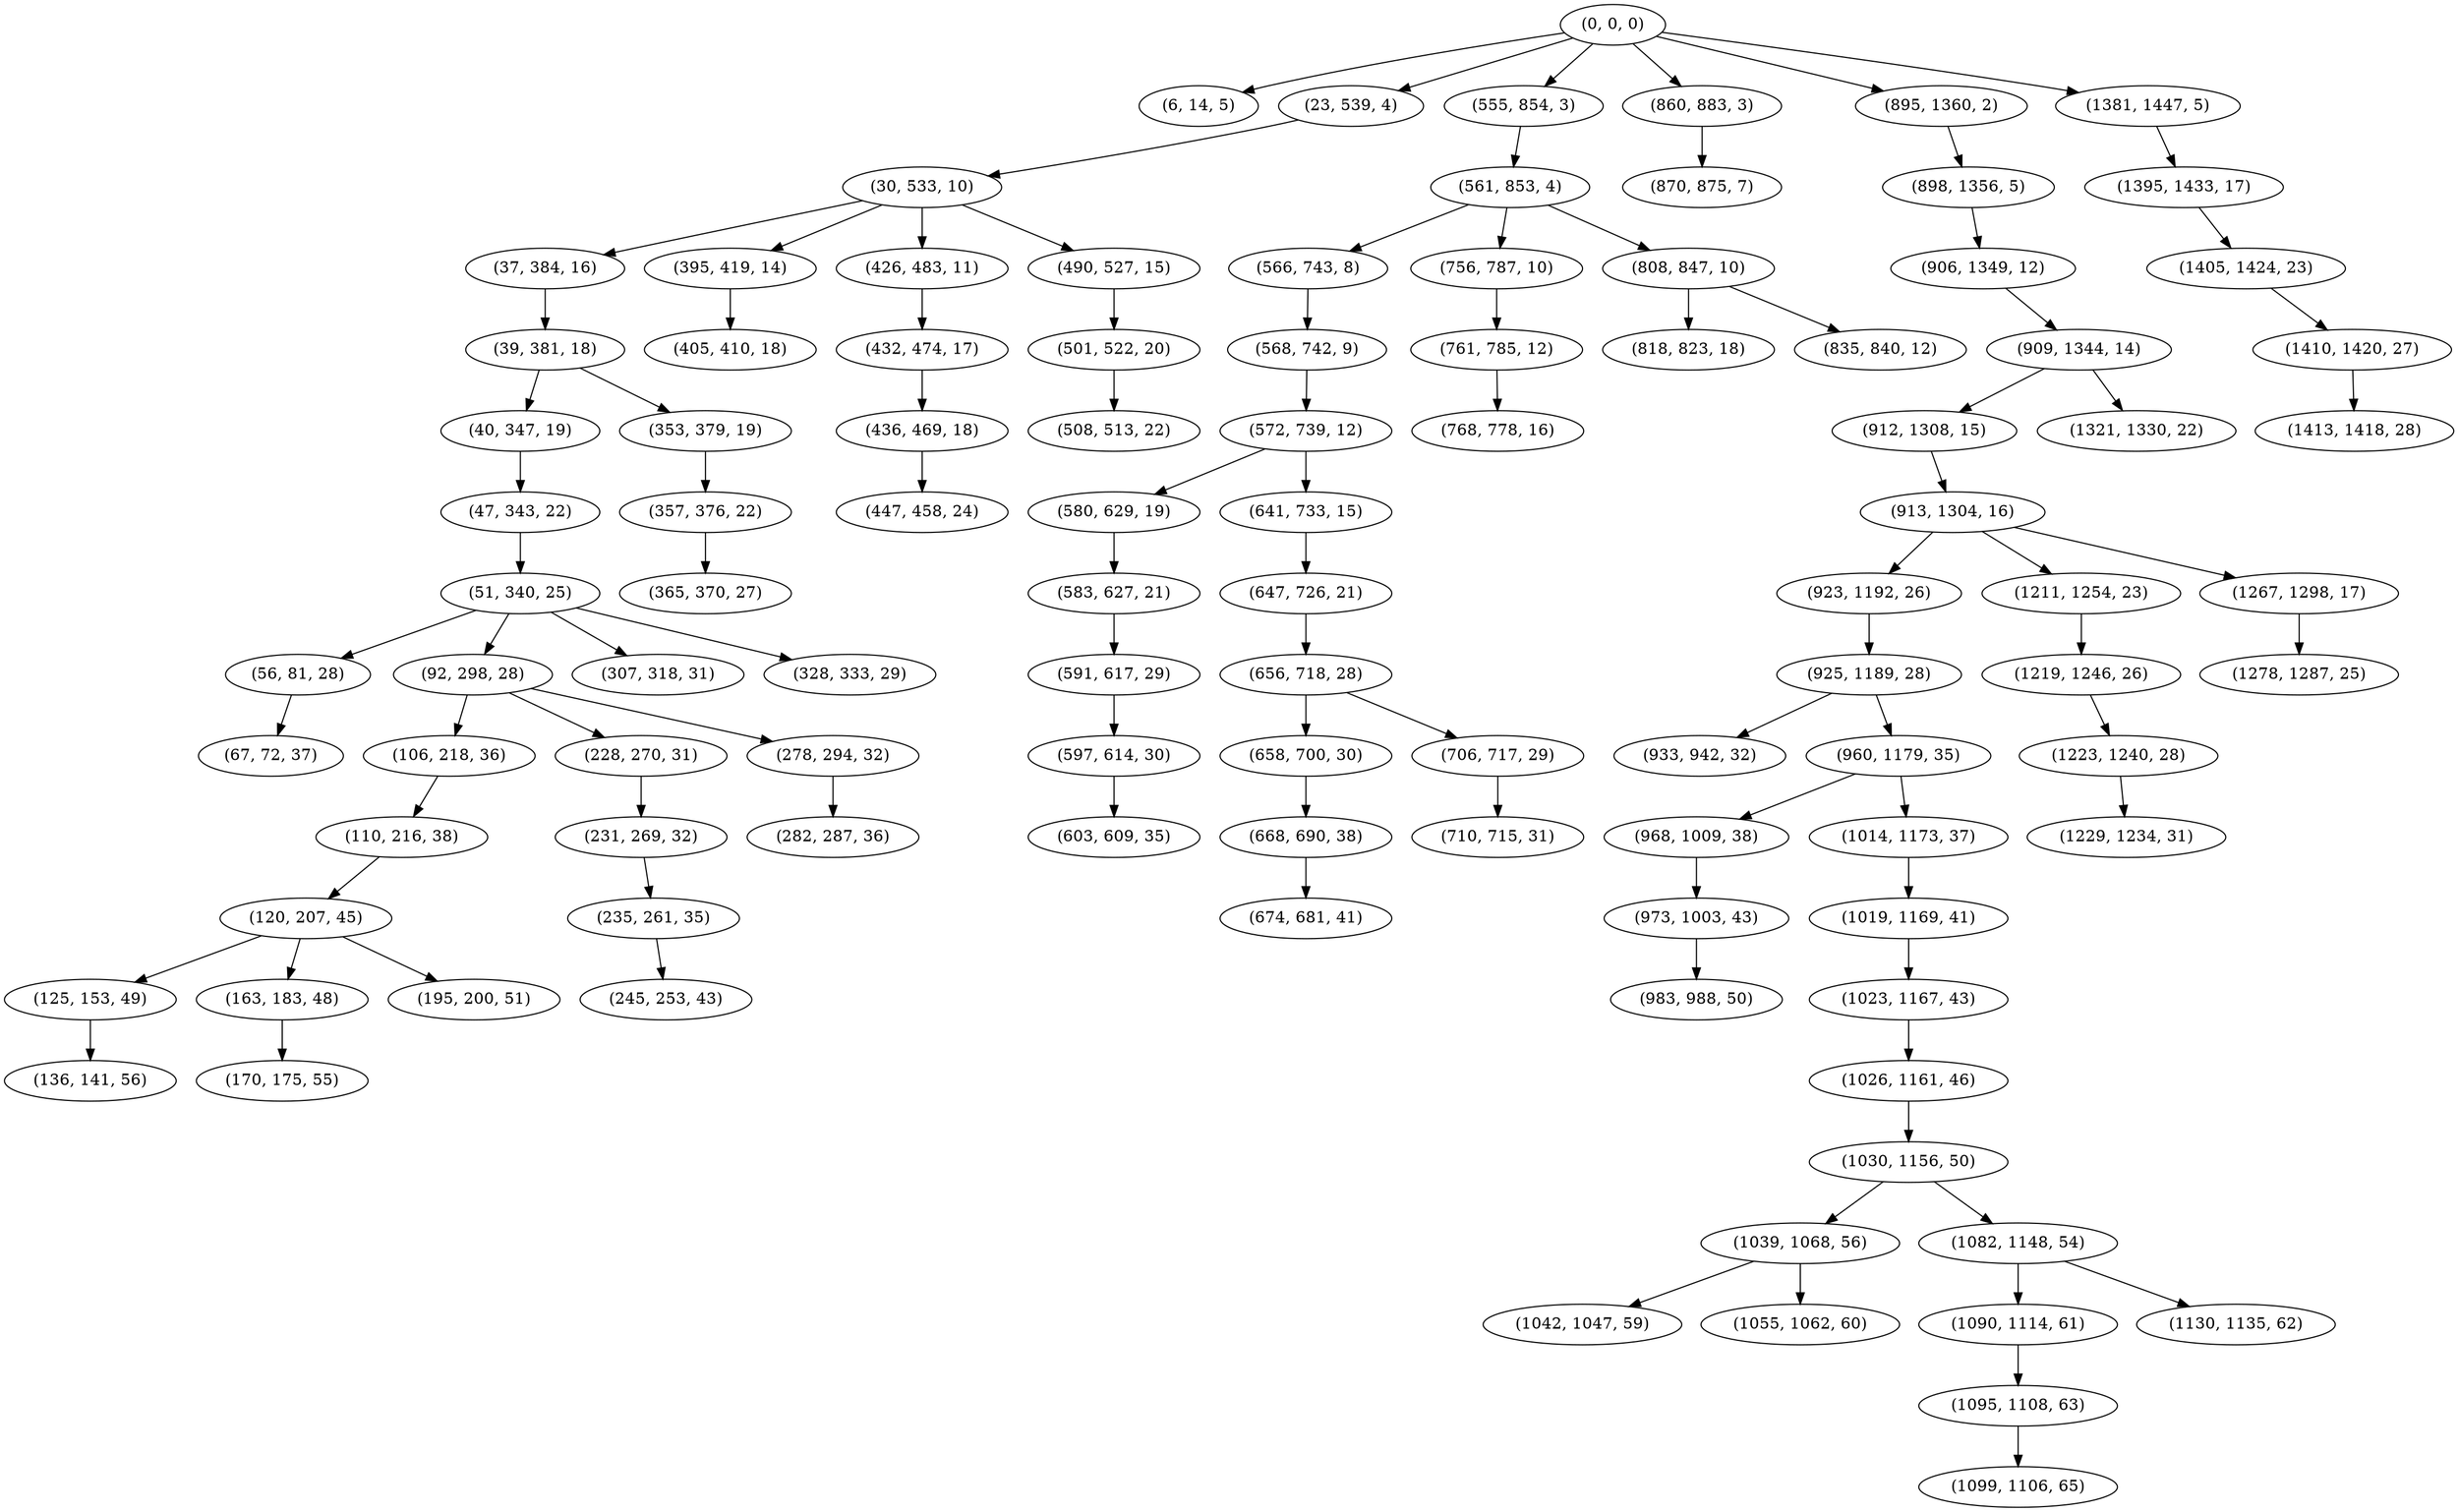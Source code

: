 digraph tree {
    "(0, 0, 0)";
    "(6, 14, 5)";
    "(23, 539, 4)";
    "(30, 533, 10)";
    "(37, 384, 16)";
    "(39, 381, 18)";
    "(40, 347, 19)";
    "(47, 343, 22)";
    "(51, 340, 25)";
    "(56, 81, 28)";
    "(67, 72, 37)";
    "(92, 298, 28)";
    "(106, 218, 36)";
    "(110, 216, 38)";
    "(120, 207, 45)";
    "(125, 153, 49)";
    "(136, 141, 56)";
    "(163, 183, 48)";
    "(170, 175, 55)";
    "(195, 200, 51)";
    "(228, 270, 31)";
    "(231, 269, 32)";
    "(235, 261, 35)";
    "(245, 253, 43)";
    "(278, 294, 32)";
    "(282, 287, 36)";
    "(307, 318, 31)";
    "(328, 333, 29)";
    "(353, 379, 19)";
    "(357, 376, 22)";
    "(365, 370, 27)";
    "(395, 419, 14)";
    "(405, 410, 18)";
    "(426, 483, 11)";
    "(432, 474, 17)";
    "(436, 469, 18)";
    "(447, 458, 24)";
    "(490, 527, 15)";
    "(501, 522, 20)";
    "(508, 513, 22)";
    "(555, 854, 3)";
    "(561, 853, 4)";
    "(566, 743, 8)";
    "(568, 742, 9)";
    "(572, 739, 12)";
    "(580, 629, 19)";
    "(583, 627, 21)";
    "(591, 617, 29)";
    "(597, 614, 30)";
    "(603, 609, 35)";
    "(641, 733, 15)";
    "(647, 726, 21)";
    "(656, 718, 28)";
    "(658, 700, 30)";
    "(668, 690, 38)";
    "(674, 681, 41)";
    "(706, 717, 29)";
    "(710, 715, 31)";
    "(756, 787, 10)";
    "(761, 785, 12)";
    "(768, 778, 16)";
    "(808, 847, 10)";
    "(818, 823, 18)";
    "(835, 840, 12)";
    "(860, 883, 3)";
    "(870, 875, 7)";
    "(895, 1360, 2)";
    "(898, 1356, 5)";
    "(906, 1349, 12)";
    "(909, 1344, 14)";
    "(912, 1308, 15)";
    "(913, 1304, 16)";
    "(923, 1192, 26)";
    "(925, 1189, 28)";
    "(933, 942, 32)";
    "(960, 1179, 35)";
    "(968, 1009, 38)";
    "(973, 1003, 43)";
    "(983, 988, 50)";
    "(1014, 1173, 37)";
    "(1019, 1169, 41)";
    "(1023, 1167, 43)";
    "(1026, 1161, 46)";
    "(1030, 1156, 50)";
    "(1039, 1068, 56)";
    "(1042, 1047, 59)";
    "(1055, 1062, 60)";
    "(1082, 1148, 54)";
    "(1090, 1114, 61)";
    "(1095, 1108, 63)";
    "(1099, 1106, 65)";
    "(1130, 1135, 62)";
    "(1211, 1254, 23)";
    "(1219, 1246, 26)";
    "(1223, 1240, 28)";
    "(1229, 1234, 31)";
    "(1267, 1298, 17)";
    "(1278, 1287, 25)";
    "(1321, 1330, 22)";
    "(1381, 1447, 5)";
    "(1395, 1433, 17)";
    "(1405, 1424, 23)";
    "(1410, 1420, 27)";
    "(1413, 1418, 28)";
    "(0, 0, 0)" -> "(6, 14, 5)";
    "(0, 0, 0)" -> "(23, 539, 4)";
    "(0, 0, 0)" -> "(555, 854, 3)";
    "(0, 0, 0)" -> "(860, 883, 3)";
    "(0, 0, 0)" -> "(895, 1360, 2)";
    "(0, 0, 0)" -> "(1381, 1447, 5)";
    "(23, 539, 4)" -> "(30, 533, 10)";
    "(30, 533, 10)" -> "(37, 384, 16)";
    "(30, 533, 10)" -> "(395, 419, 14)";
    "(30, 533, 10)" -> "(426, 483, 11)";
    "(30, 533, 10)" -> "(490, 527, 15)";
    "(37, 384, 16)" -> "(39, 381, 18)";
    "(39, 381, 18)" -> "(40, 347, 19)";
    "(39, 381, 18)" -> "(353, 379, 19)";
    "(40, 347, 19)" -> "(47, 343, 22)";
    "(47, 343, 22)" -> "(51, 340, 25)";
    "(51, 340, 25)" -> "(56, 81, 28)";
    "(51, 340, 25)" -> "(92, 298, 28)";
    "(51, 340, 25)" -> "(307, 318, 31)";
    "(51, 340, 25)" -> "(328, 333, 29)";
    "(56, 81, 28)" -> "(67, 72, 37)";
    "(92, 298, 28)" -> "(106, 218, 36)";
    "(92, 298, 28)" -> "(228, 270, 31)";
    "(92, 298, 28)" -> "(278, 294, 32)";
    "(106, 218, 36)" -> "(110, 216, 38)";
    "(110, 216, 38)" -> "(120, 207, 45)";
    "(120, 207, 45)" -> "(125, 153, 49)";
    "(120, 207, 45)" -> "(163, 183, 48)";
    "(120, 207, 45)" -> "(195, 200, 51)";
    "(125, 153, 49)" -> "(136, 141, 56)";
    "(163, 183, 48)" -> "(170, 175, 55)";
    "(228, 270, 31)" -> "(231, 269, 32)";
    "(231, 269, 32)" -> "(235, 261, 35)";
    "(235, 261, 35)" -> "(245, 253, 43)";
    "(278, 294, 32)" -> "(282, 287, 36)";
    "(353, 379, 19)" -> "(357, 376, 22)";
    "(357, 376, 22)" -> "(365, 370, 27)";
    "(395, 419, 14)" -> "(405, 410, 18)";
    "(426, 483, 11)" -> "(432, 474, 17)";
    "(432, 474, 17)" -> "(436, 469, 18)";
    "(436, 469, 18)" -> "(447, 458, 24)";
    "(490, 527, 15)" -> "(501, 522, 20)";
    "(501, 522, 20)" -> "(508, 513, 22)";
    "(555, 854, 3)" -> "(561, 853, 4)";
    "(561, 853, 4)" -> "(566, 743, 8)";
    "(561, 853, 4)" -> "(756, 787, 10)";
    "(561, 853, 4)" -> "(808, 847, 10)";
    "(566, 743, 8)" -> "(568, 742, 9)";
    "(568, 742, 9)" -> "(572, 739, 12)";
    "(572, 739, 12)" -> "(580, 629, 19)";
    "(572, 739, 12)" -> "(641, 733, 15)";
    "(580, 629, 19)" -> "(583, 627, 21)";
    "(583, 627, 21)" -> "(591, 617, 29)";
    "(591, 617, 29)" -> "(597, 614, 30)";
    "(597, 614, 30)" -> "(603, 609, 35)";
    "(641, 733, 15)" -> "(647, 726, 21)";
    "(647, 726, 21)" -> "(656, 718, 28)";
    "(656, 718, 28)" -> "(658, 700, 30)";
    "(656, 718, 28)" -> "(706, 717, 29)";
    "(658, 700, 30)" -> "(668, 690, 38)";
    "(668, 690, 38)" -> "(674, 681, 41)";
    "(706, 717, 29)" -> "(710, 715, 31)";
    "(756, 787, 10)" -> "(761, 785, 12)";
    "(761, 785, 12)" -> "(768, 778, 16)";
    "(808, 847, 10)" -> "(818, 823, 18)";
    "(808, 847, 10)" -> "(835, 840, 12)";
    "(860, 883, 3)" -> "(870, 875, 7)";
    "(895, 1360, 2)" -> "(898, 1356, 5)";
    "(898, 1356, 5)" -> "(906, 1349, 12)";
    "(906, 1349, 12)" -> "(909, 1344, 14)";
    "(909, 1344, 14)" -> "(912, 1308, 15)";
    "(909, 1344, 14)" -> "(1321, 1330, 22)";
    "(912, 1308, 15)" -> "(913, 1304, 16)";
    "(913, 1304, 16)" -> "(923, 1192, 26)";
    "(913, 1304, 16)" -> "(1211, 1254, 23)";
    "(913, 1304, 16)" -> "(1267, 1298, 17)";
    "(923, 1192, 26)" -> "(925, 1189, 28)";
    "(925, 1189, 28)" -> "(933, 942, 32)";
    "(925, 1189, 28)" -> "(960, 1179, 35)";
    "(960, 1179, 35)" -> "(968, 1009, 38)";
    "(960, 1179, 35)" -> "(1014, 1173, 37)";
    "(968, 1009, 38)" -> "(973, 1003, 43)";
    "(973, 1003, 43)" -> "(983, 988, 50)";
    "(1014, 1173, 37)" -> "(1019, 1169, 41)";
    "(1019, 1169, 41)" -> "(1023, 1167, 43)";
    "(1023, 1167, 43)" -> "(1026, 1161, 46)";
    "(1026, 1161, 46)" -> "(1030, 1156, 50)";
    "(1030, 1156, 50)" -> "(1039, 1068, 56)";
    "(1030, 1156, 50)" -> "(1082, 1148, 54)";
    "(1039, 1068, 56)" -> "(1042, 1047, 59)";
    "(1039, 1068, 56)" -> "(1055, 1062, 60)";
    "(1082, 1148, 54)" -> "(1090, 1114, 61)";
    "(1082, 1148, 54)" -> "(1130, 1135, 62)";
    "(1090, 1114, 61)" -> "(1095, 1108, 63)";
    "(1095, 1108, 63)" -> "(1099, 1106, 65)";
    "(1211, 1254, 23)" -> "(1219, 1246, 26)";
    "(1219, 1246, 26)" -> "(1223, 1240, 28)";
    "(1223, 1240, 28)" -> "(1229, 1234, 31)";
    "(1267, 1298, 17)" -> "(1278, 1287, 25)";
    "(1381, 1447, 5)" -> "(1395, 1433, 17)";
    "(1395, 1433, 17)" -> "(1405, 1424, 23)";
    "(1405, 1424, 23)" -> "(1410, 1420, 27)";
    "(1410, 1420, 27)" -> "(1413, 1418, 28)";
}

